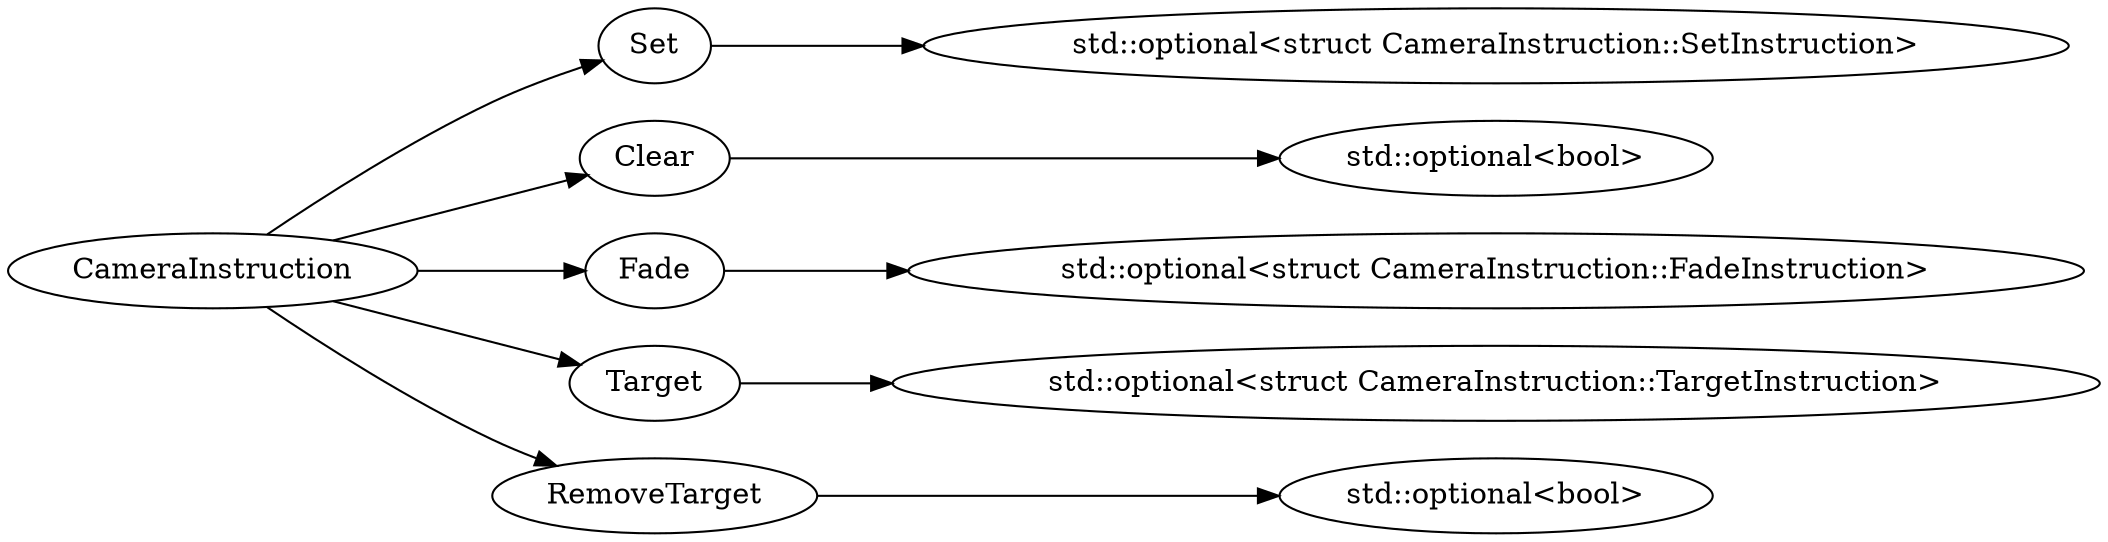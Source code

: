 digraph "CameraInstruction" {
rankdir = LR
2
2 -> 3
3 -> 92
2 -> 93
93 -> 94
2 -> 95
95 -> 130
2 -> 131
131 -> 142
2 -> 143
143 -> 144

2 [label="CameraInstruction",comment="name: \"CameraInstruction\", typeName: \"\", id: 2, branchId: 0, recurseId: -1, attributes: 0, notes: \"\""];
3 [label="Set",comment="name: \"Set\", typeName: \"std::optional<struct CameraInstruction::SetInstruction>\", id: 3, branchId: 0, recurseId: -1, attributes: 256, notes: \"\""];
92 [label="std::optional<struct CameraInstruction::SetInstruction>",comment="name: \"std::optional<struct CameraInstruction::SetInstruction>\", typeName: \"\", id: 92, branchId: 0, recurseId: -1, attributes: 512, notes: \"\""];
93 [label="Clear",comment="name: \"Clear\", typeName: \"std::optional<bool>\", id: 93, branchId: 0, recurseId: -1, attributes: 256, notes: \"\""];
94 [label="std::optional<bool>",comment="name: \"std::optional<bool>\", typeName: \"\", id: 94, branchId: 0, recurseId: -1, attributes: 512, notes: \"\""];
95 [label="Fade",comment="name: \"Fade\", typeName: \"std::optional<struct CameraInstruction::FadeInstruction>\", id: 95, branchId: 0, recurseId: -1, attributes: 256, notes: \"\""];
130 [label="std::optional<struct CameraInstruction::FadeInstruction>",comment="name: \"std::optional<struct CameraInstruction::FadeInstruction>\", typeName: \"\", id: 130, branchId: 0, recurseId: -1, attributes: 512, notes: \"\""];
131 [label="Target",comment="name: \"Target\", typeName: \"std::optional<struct CameraInstruction::TargetInstruction>\", id: 131, branchId: 0, recurseId: -1, attributes: 256, notes: \"\""];
142 [label="std::optional<struct CameraInstruction::TargetInstruction>",comment="name: \"std::optional<struct CameraInstruction::TargetInstruction>\", typeName: \"\", id: 142, branchId: 0, recurseId: -1, attributes: 512, notes: \"\""];
143 [label="RemoveTarget",comment="name: \"RemoveTarget\", typeName: \"std::optional<bool>\", id: 143, branchId: 0, recurseId: -1, attributes: 256, notes: \"\""];
144 [label="std::optional<bool>",comment="name: \"std::optional<bool>\", typeName: \"\", id: 144, branchId: 0, recurseId: -1, attributes: 512, notes: \"\""];
{ rank = max;92;94;130;142;144}

}
